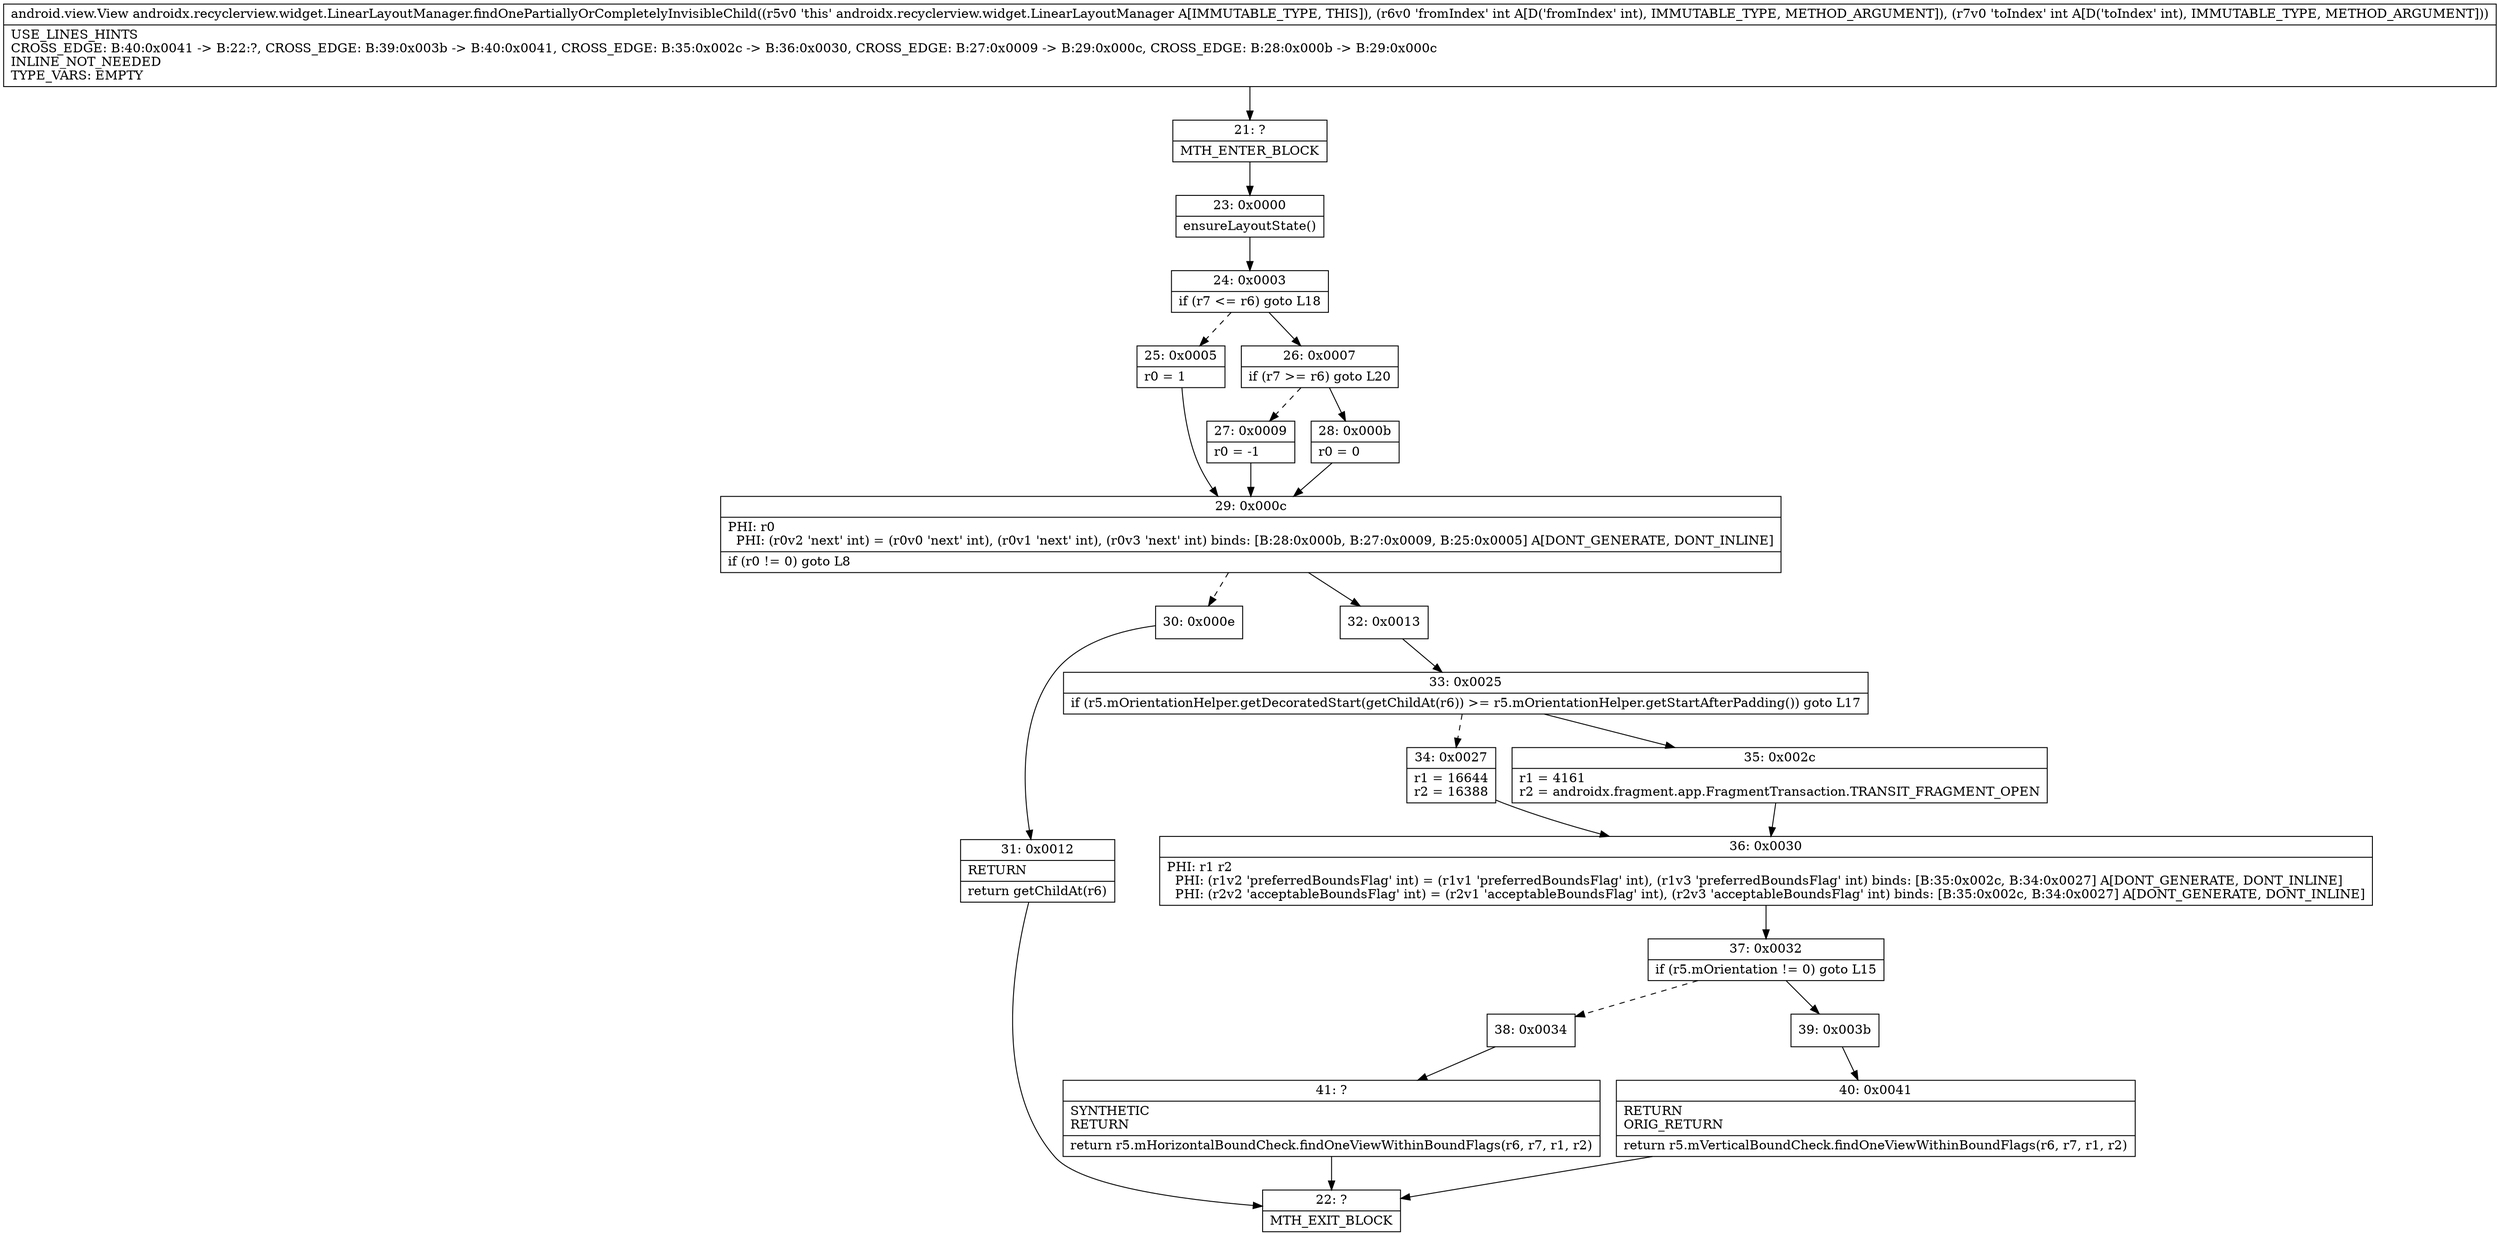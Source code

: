 digraph "CFG forandroidx.recyclerview.widget.LinearLayoutManager.findOnePartiallyOrCompletelyInvisibleChild(II)Landroid\/view\/View;" {
Node_21 [shape=record,label="{21\:\ ?|MTH_ENTER_BLOCK\l}"];
Node_23 [shape=record,label="{23\:\ 0x0000|ensureLayoutState()\l}"];
Node_24 [shape=record,label="{24\:\ 0x0003|if (r7 \<= r6) goto L18\l}"];
Node_25 [shape=record,label="{25\:\ 0x0005|r0 = 1\l}"];
Node_29 [shape=record,label="{29\:\ 0x000c|PHI: r0 \l  PHI: (r0v2 'next' int) = (r0v0 'next' int), (r0v1 'next' int), (r0v3 'next' int) binds: [B:28:0x000b, B:27:0x0009, B:25:0x0005] A[DONT_GENERATE, DONT_INLINE]\l|if (r0 != 0) goto L8\l}"];
Node_30 [shape=record,label="{30\:\ 0x000e}"];
Node_31 [shape=record,label="{31\:\ 0x0012|RETURN\l|return getChildAt(r6)\l}"];
Node_22 [shape=record,label="{22\:\ ?|MTH_EXIT_BLOCK\l}"];
Node_32 [shape=record,label="{32\:\ 0x0013}"];
Node_33 [shape=record,label="{33\:\ 0x0025|if (r5.mOrientationHelper.getDecoratedStart(getChildAt(r6)) \>= r5.mOrientationHelper.getStartAfterPadding()) goto L17\l}"];
Node_34 [shape=record,label="{34\:\ 0x0027|r1 = 16644\lr2 = 16388\l}"];
Node_36 [shape=record,label="{36\:\ 0x0030|PHI: r1 r2 \l  PHI: (r1v2 'preferredBoundsFlag' int) = (r1v1 'preferredBoundsFlag' int), (r1v3 'preferredBoundsFlag' int) binds: [B:35:0x002c, B:34:0x0027] A[DONT_GENERATE, DONT_INLINE]\l  PHI: (r2v2 'acceptableBoundsFlag' int) = (r2v1 'acceptableBoundsFlag' int), (r2v3 'acceptableBoundsFlag' int) binds: [B:35:0x002c, B:34:0x0027] A[DONT_GENERATE, DONT_INLINE]\l}"];
Node_37 [shape=record,label="{37\:\ 0x0032|if (r5.mOrientation != 0) goto L15\l}"];
Node_38 [shape=record,label="{38\:\ 0x0034}"];
Node_41 [shape=record,label="{41\:\ ?|SYNTHETIC\lRETURN\l|return r5.mHorizontalBoundCheck.findOneViewWithinBoundFlags(r6, r7, r1, r2)\l}"];
Node_39 [shape=record,label="{39\:\ 0x003b}"];
Node_40 [shape=record,label="{40\:\ 0x0041|RETURN\lORIG_RETURN\l|return r5.mVerticalBoundCheck.findOneViewWithinBoundFlags(r6, r7, r1, r2)\l}"];
Node_35 [shape=record,label="{35\:\ 0x002c|r1 = 4161\lr2 = androidx.fragment.app.FragmentTransaction.TRANSIT_FRAGMENT_OPEN\l}"];
Node_26 [shape=record,label="{26\:\ 0x0007|if (r7 \>= r6) goto L20\l}"];
Node_27 [shape=record,label="{27\:\ 0x0009|r0 = \-1\l}"];
Node_28 [shape=record,label="{28\:\ 0x000b|r0 = 0\l}"];
MethodNode[shape=record,label="{android.view.View androidx.recyclerview.widget.LinearLayoutManager.findOnePartiallyOrCompletelyInvisibleChild((r5v0 'this' androidx.recyclerview.widget.LinearLayoutManager A[IMMUTABLE_TYPE, THIS]), (r6v0 'fromIndex' int A[D('fromIndex' int), IMMUTABLE_TYPE, METHOD_ARGUMENT]), (r7v0 'toIndex' int A[D('toIndex' int), IMMUTABLE_TYPE, METHOD_ARGUMENT]))  | USE_LINES_HINTS\lCROSS_EDGE: B:40:0x0041 \-\> B:22:?, CROSS_EDGE: B:39:0x003b \-\> B:40:0x0041, CROSS_EDGE: B:35:0x002c \-\> B:36:0x0030, CROSS_EDGE: B:27:0x0009 \-\> B:29:0x000c, CROSS_EDGE: B:28:0x000b \-\> B:29:0x000c\lINLINE_NOT_NEEDED\lTYPE_VARS: EMPTY\l}"];
MethodNode -> Node_21;Node_21 -> Node_23;
Node_23 -> Node_24;
Node_24 -> Node_25[style=dashed];
Node_24 -> Node_26;
Node_25 -> Node_29;
Node_29 -> Node_30[style=dashed];
Node_29 -> Node_32;
Node_30 -> Node_31;
Node_31 -> Node_22;
Node_32 -> Node_33;
Node_33 -> Node_34[style=dashed];
Node_33 -> Node_35;
Node_34 -> Node_36;
Node_36 -> Node_37;
Node_37 -> Node_38[style=dashed];
Node_37 -> Node_39;
Node_38 -> Node_41;
Node_41 -> Node_22;
Node_39 -> Node_40;
Node_40 -> Node_22;
Node_35 -> Node_36;
Node_26 -> Node_27[style=dashed];
Node_26 -> Node_28;
Node_27 -> Node_29;
Node_28 -> Node_29;
}

